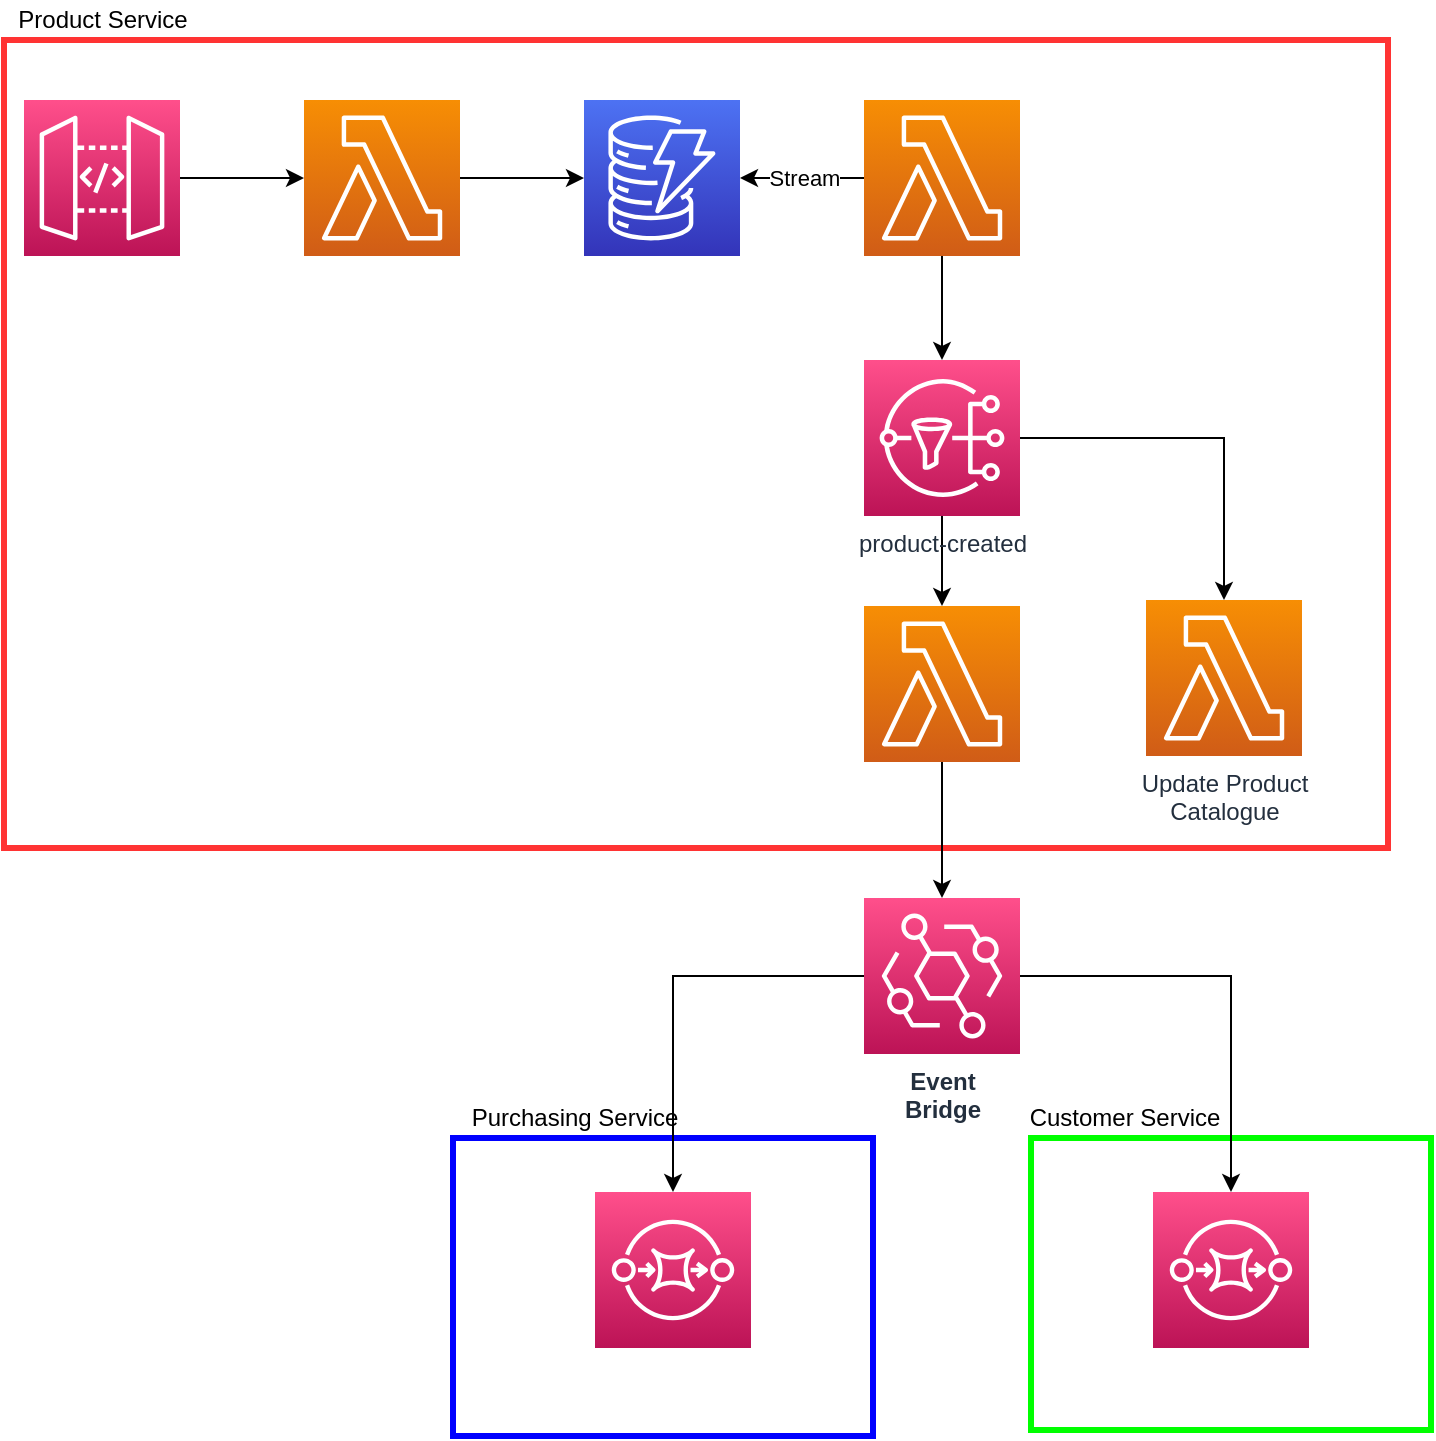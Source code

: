<mxfile version="15.8.7" type="device"><diagram id="i9lRajG69-4yLrUVS_Di" name="Page-1"><mxGraphModel dx="1102" dy="865" grid="0" gridSize="10" guides="1" tooltips="1" connect="1" arrows="1" fold="1" page="1" pageScale="1" pageWidth="827" pageHeight="1169" background="#ffffff" math="0" shadow="0"><root><mxCell id="0"/><mxCell id="1" parent="0"/><mxCell id="_9Qz00kx3L6XoDJtg8c7-17" value="" style="rounded=0;whiteSpace=wrap;html=1;fillColor=none;strokeColor=#00FF00;strokeWidth=3;" parent="1" vertex="1"><mxGeometry x="643.5" y="729" width="200" height="146" as="geometry"/></mxCell><mxCell id="_9Qz00kx3L6XoDJtg8c7-10" value="" style="rounded=0;whiteSpace=wrap;html=1;fillColor=none;strokeColor=#FF3333;strokeWidth=3;" parent="1" vertex="1"><mxGeometry x="130" y="180" width="692" height="404" as="geometry"/></mxCell><mxCell id="_9Qz00kx3L6XoDJtg8c7-14" value="" style="rounded=0;whiteSpace=wrap;html=1;fillColor=none;strokeColor=#0000FF;strokeWidth=3;" parent="1" vertex="1"><mxGeometry x="354.5" y="729" width="210" height="149" as="geometry"/></mxCell><mxCell id="_9Qz00kx3L6XoDJtg8c7-4" style="edgeStyle=orthogonalEdgeStyle;rounded=0;orthogonalLoop=1;jettySize=auto;html=1;" parent="1" source="_9Qz00kx3L6XoDJtg8c7-1" target="_9Qz00kx3L6XoDJtg8c7-2" edge="1"><mxGeometry relative="1" as="geometry"/></mxCell><mxCell id="_9Qz00kx3L6XoDJtg8c7-1" value="" style="sketch=0;points=[[0,0,0],[0.25,0,0],[0.5,0,0],[0.75,0,0],[1,0,0],[0,1,0],[0.25,1,0],[0.5,1,0],[0.75,1,0],[1,1,0],[0,0.25,0],[0,0.5,0],[0,0.75,0],[1,0.25,0],[1,0.5,0],[1,0.75,0]];outlineConnect=0;fontColor=#232F3E;gradientColor=#FF4F8B;gradientDirection=north;fillColor=#BC1356;strokeColor=#ffffff;dashed=0;verticalLabelPosition=bottom;verticalAlign=top;align=center;html=1;fontSize=12;fontStyle=0;aspect=fixed;shape=mxgraph.aws4.resourceIcon;resIcon=mxgraph.aws4.api_gateway;" parent="1" vertex="1"><mxGeometry x="140" y="210" width="78" height="78" as="geometry"/></mxCell><mxCell id="_9Qz00kx3L6XoDJtg8c7-5" style="edgeStyle=orthogonalEdgeStyle;rounded=0;orthogonalLoop=1;jettySize=auto;html=1;" parent="1" source="_9Qz00kx3L6XoDJtg8c7-2" target="_9Qz00kx3L6XoDJtg8c7-3" edge="1"><mxGeometry relative="1" as="geometry"/></mxCell><mxCell id="_9Qz00kx3L6XoDJtg8c7-2" value="" style="sketch=0;points=[[0,0,0],[0.25,0,0],[0.5,0,0],[0.75,0,0],[1,0,0],[0,1,0],[0.25,1,0],[0.5,1,0],[0.75,1,0],[1,1,0],[0,0.25,0],[0,0.5,0],[0,0.75,0],[1,0.25,0],[1,0.5,0],[1,0.75,0]];outlineConnect=0;fontColor=#232F3E;gradientColor=#F78E04;gradientDirection=north;fillColor=#D05C17;strokeColor=#ffffff;dashed=0;verticalLabelPosition=bottom;verticalAlign=top;align=center;html=1;fontSize=12;fontStyle=0;aspect=fixed;shape=mxgraph.aws4.resourceIcon;resIcon=mxgraph.aws4.lambda;" parent="1" vertex="1"><mxGeometry x="280" y="210" width="78" height="78" as="geometry"/></mxCell><mxCell id="_9Qz00kx3L6XoDJtg8c7-3" value="" style="sketch=0;points=[[0,0,0],[0.25,0,0],[0.5,0,0],[0.75,0,0],[1,0,0],[0,1,0],[0.25,1,0],[0.5,1,0],[0.75,1,0],[1,1,0],[0,0.25,0],[0,0.5,0],[0,0.75,0],[1,0.25,0],[1,0.5,0],[1,0.75,0]];outlineConnect=0;fontColor=#232F3E;gradientColor=#4D72F3;gradientDirection=north;fillColor=#3334B9;strokeColor=#ffffff;dashed=0;verticalLabelPosition=bottom;verticalAlign=top;align=center;html=1;fontSize=12;fontStyle=0;aspect=fixed;shape=mxgraph.aws4.resourceIcon;resIcon=mxgraph.aws4.dynamodb;" parent="1" vertex="1"><mxGeometry x="420" y="210" width="78" height="78" as="geometry"/></mxCell><mxCell id="_9Qz00kx3L6XoDJtg8c7-7" style="edgeStyle=orthogonalEdgeStyle;rounded=0;orthogonalLoop=1;jettySize=auto;html=1;entryX=1;entryY=0.5;entryDx=0;entryDy=0;entryPerimeter=0;" parent="1" source="_9Qz00kx3L6XoDJtg8c7-6" target="_9Qz00kx3L6XoDJtg8c7-3" edge="1"><mxGeometry relative="1" as="geometry"/></mxCell><mxCell id="_9Qz00kx3L6XoDJtg8c7-21" value="Stream" style="edgeLabel;html=1;align=center;verticalAlign=middle;resizable=0;points=[];" parent="_9Qz00kx3L6XoDJtg8c7-7" vertex="1" connectable="0"><mxGeometry x="0.23" relative="1" as="geometry"><mxPoint x="8" as="offset"/></mxGeometry></mxCell><mxCell id="_9Qz00kx3L6XoDJtg8c7-9" style="edgeStyle=orthogonalEdgeStyle;rounded=0;orthogonalLoop=1;jettySize=auto;html=1;entryX=0.5;entryY=0;entryDx=0;entryDy=0;entryPerimeter=0;" parent="1" source="_9Qz00kx3L6XoDJtg8c7-6" target="_9Qz00kx3L6XoDJtg8c7-8" edge="1"><mxGeometry relative="1" as="geometry"/></mxCell><mxCell id="_9Qz00kx3L6XoDJtg8c7-6" value="" style="sketch=0;points=[[0,0,0],[0.25,0,0],[0.5,0,0],[0.75,0,0],[1,0,0],[0,1,0],[0.25,1,0],[0.5,1,0],[0.75,1,0],[1,1,0],[0,0.25,0],[0,0.5,0],[0,0.75,0],[1,0.25,0],[1,0.5,0],[1,0.75,0]];outlineConnect=0;fontColor=#232F3E;gradientColor=#F78E04;gradientDirection=north;fillColor=#D05C17;strokeColor=#ffffff;dashed=0;verticalLabelPosition=bottom;verticalAlign=top;align=center;html=1;fontSize=12;fontStyle=0;aspect=fixed;shape=mxgraph.aws4.resourceIcon;resIcon=mxgraph.aws4.lambda;" parent="1" vertex="1"><mxGeometry x="560" y="210" width="78" height="78" as="geometry"/></mxCell><mxCell id="UbHfdT43821hWpvjxbOD-5" style="edgeStyle=orthogonalEdgeStyle;rounded=0;orthogonalLoop=1;jettySize=auto;html=1;entryX=0.5;entryY=0;entryDx=0;entryDy=0;entryPerimeter=0;" edge="1" parent="1" source="_9Qz00kx3L6XoDJtg8c7-8" target="UbHfdT43821hWpvjxbOD-4"><mxGeometry relative="1" as="geometry"/></mxCell><mxCell id="UbHfdT43821hWpvjxbOD-7" style="edgeStyle=orthogonalEdgeStyle;rounded=0;orthogonalLoop=1;jettySize=auto;html=1;" edge="1" parent="1" source="_9Qz00kx3L6XoDJtg8c7-8" target="UbHfdT43821hWpvjxbOD-6"><mxGeometry relative="1" as="geometry"/></mxCell><mxCell id="_9Qz00kx3L6XoDJtg8c7-8" value="product-created" style="sketch=0;points=[[0,0,0],[0.25,0,0],[0.5,0,0],[0.75,0,0],[1,0,0],[0,1,0],[0.25,1,0],[0.5,1,0],[0.75,1,0],[1,1,0],[0,0.25,0],[0,0.5,0],[0,0.75,0],[1,0.25,0],[1,0.5,0],[1,0.75,0]];outlineConnect=0;fontColor=#232F3E;gradientColor=#FF4F8B;gradientDirection=north;fillColor=#BC1356;strokeColor=#ffffff;dashed=0;verticalLabelPosition=bottom;verticalAlign=top;align=center;html=1;fontSize=12;fontStyle=0;aspect=fixed;shape=mxgraph.aws4.resourceIcon;resIcon=mxgraph.aws4.sns;" parent="1" vertex="1"><mxGeometry x="560" y="340" width="78" height="78" as="geometry"/></mxCell><mxCell id="_9Qz00kx3L6XoDJtg8c7-11" value="Product Service" style="text;html=1;align=center;verticalAlign=middle;resizable=0;points=[];autosize=1;strokeColor=none;fillColor=none;" parent="1" vertex="1"><mxGeometry x="129" y="160" width="100" height="20" as="geometry"/></mxCell><mxCell id="_9Qz00kx3L6XoDJtg8c7-12" value="" style="sketch=0;points=[[0,0,0],[0.25,0,0],[0.5,0,0],[0.75,0,0],[1,0,0],[0,1,0],[0.25,1,0],[0.5,1,0],[0.75,1,0],[1,1,0],[0,0.25,0],[0,0.5,0],[0,0.75,0],[1,0.25,0],[1,0.5,0],[1,0.75,0]];outlineConnect=0;fontColor=#232F3E;gradientColor=#FF4F8B;gradientDirection=north;fillColor=#BC1356;strokeColor=#ffffff;dashed=0;verticalLabelPosition=bottom;verticalAlign=top;align=center;html=1;fontSize=12;fontStyle=0;aspect=fixed;shape=mxgraph.aws4.resourceIcon;resIcon=mxgraph.aws4.sqs;" parent="1" vertex="1"><mxGeometry x="425.5" y="756" width="78" height="78" as="geometry"/></mxCell><mxCell id="_9Qz00kx3L6XoDJtg8c7-13" value="" style="sketch=0;points=[[0,0,0],[0.25,0,0],[0.5,0,0],[0.75,0,0],[1,0,0],[0,1,0],[0.25,1,0],[0.5,1,0],[0.75,1,0],[1,1,0],[0,0.25,0],[0,0.5,0],[0,0.75,0],[1,0.25,0],[1,0.5,0],[1,0.75,0]];outlineConnect=0;fontColor=#232F3E;gradientColor=#FF4F8B;gradientDirection=north;fillColor=#BC1356;strokeColor=#ffffff;dashed=0;verticalLabelPosition=bottom;verticalAlign=top;align=center;html=1;fontSize=12;fontStyle=0;aspect=fixed;shape=mxgraph.aws4.resourceIcon;resIcon=mxgraph.aws4.sqs;" parent="1" vertex="1"><mxGeometry x="704.5" y="756" width="78" height="78" as="geometry"/></mxCell><mxCell id="_9Qz00kx3L6XoDJtg8c7-15" value="Purchasing Service" style="text;html=1;align=center;verticalAlign=middle;resizable=0;points=[];autosize=1;strokeColor=none;fillColor=none;" parent="1" vertex="1"><mxGeometry x="354.5" y="709" width="120" height="20" as="geometry"/></mxCell><mxCell id="_9Qz00kx3L6XoDJtg8c7-18" value="Customer Service" style="text;html=1;align=center;verticalAlign=middle;resizable=0;points=[];autosize=1;strokeColor=none;fillColor=none;" parent="1" vertex="1"><mxGeometry x="634.5" y="709" width="110" height="20" as="geometry"/></mxCell><mxCell id="UbHfdT43821hWpvjxbOD-2" style="edgeStyle=orthogonalEdgeStyle;rounded=0;orthogonalLoop=1;jettySize=auto;html=1;" edge="1" parent="1" source="UbHfdT43821hWpvjxbOD-1" target="_9Qz00kx3L6XoDJtg8c7-12"><mxGeometry relative="1" as="geometry"/></mxCell><mxCell id="UbHfdT43821hWpvjxbOD-3" style="edgeStyle=orthogonalEdgeStyle;rounded=0;orthogonalLoop=1;jettySize=auto;html=1;entryX=0.5;entryY=0;entryDx=0;entryDy=0;entryPerimeter=0;" edge="1" parent="1" source="UbHfdT43821hWpvjxbOD-1" target="_9Qz00kx3L6XoDJtg8c7-13"><mxGeometry relative="1" as="geometry"/></mxCell><mxCell id="UbHfdT43821hWpvjxbOD-1" value="&lt;b&gt;Event&lt;br&gt;Bridge&lt;/b&gt;" style="sketch=0;points=[[0,0,0],[0.25,0,0],[0.5,0,0],[0.75,0,0],[1,0,0],[0,1,0],[0.25,1,0],[0.5,1,0],[0.75,1,0],[1,1,0],[0,0.25,0],[0,0.5,0],[0,0.75,0],[1,0.25,0],[1,0.5,0],[1,0.75,0]];outlineConnect=0;fontColor=#232F3E;gradientColor=#FF4F8B;gradientDirection=north;fillColor=#BC1356;strokeColor=#ffffff;dashed=0;verticalLabelPosition=bottom;verticalAlign=top;align=center;html=1;fontSize=12;fontStyle=0;aspect=fixed;shape=mxgraph.aws4.resourceIcon;resIcon=mxgraph.aws4.eventbridge;" vertex="1" parent="1"><mxGeometry x="560" y="609" width="78" height="78" as="geometry"/></mxCell><mxCell id="UbHfdT43821hWpvjxbOD-4" value="Update Product&lt;br&gt;Catalogue" style="sketch=0;points=[[0,0,0],[0.25,0,0],[0.5,0,0],[0.75,0,0],[1,0,0],[0,1,0],[0.25,1,0],[0.5,1,0],[0.75,1,0],[1,1,0],[0,0.25,0],[0,0.5,0],[0,0.75,0],[1,0.25,0],[1,0.5,0],[1,0.75,0]];outlineConnect=0;fontColor=#232F3E;gradientColor=#F78E04;gradientDirection=north;fillColor=#D05C17;strokeColor=#ffffff;dashed=0;verticalLabelPosition=bottom;verticalAlign=top;align=center;html=1;fontSize=12;fontStyle=0;aspect=fixed;shape=mxgraph.aws4.resourceIcon;resIcon=mxgraph.aws4.lambda;" vertex="1" parent="1"><mxGeometry x="701" y="460" width="78" height="78" as="geometry"/></mxCell><mxCell id="UbHfdT43821hWpvjxbOD-8" style="edgeStyle=orthogonalEdgeStyle;rounded=0;orthogonalLoop=1;jettySize=auto;html=1;" edge="1" parent="1" source="UbHfdT43821hWpvjxbOD-6" target="UbHfdT43821hWpvjxbOD-1"><mxGeometry relative="1" as="geometry"/></mxCell><mxCell id="UbHfdT43821hWpvjxbOD-6" value="" style="sketch=0;points=[[0,0,0],[0.25,0,0],[0.5,0,0],[0.75,0,0],[1,0,0],[0,1,0],[0.25,1,0],[0.5,1,0],[0.75,1,0],[1,1,0],[0,0.25,0],[0,0.5,0],[0,0.75,0],[1,0.25,0],[1,0.5,0],[1,0.75,0]];outlineConnect=0;fontColor=#232F3E;gradientColor=#F78E04;gradientDirection=north;fillColor=#D05C17;strokeColor=#ffffff;dashed=0;verticalLabelPosition=bottom;verticalAlign=top;align=center;html=1;fontSize=12;fontStyle=0;aspect=fixed;shape=mxgraph.aws4.resourceIcon;resIcon=mxgraph.aws4.lambda;" vertex="1" parent="1"><mxGeometry x="560" y="463" width="78" height="78" as="geometry"/></mxCell></root></mxGraphModel></diagram></mxfile>